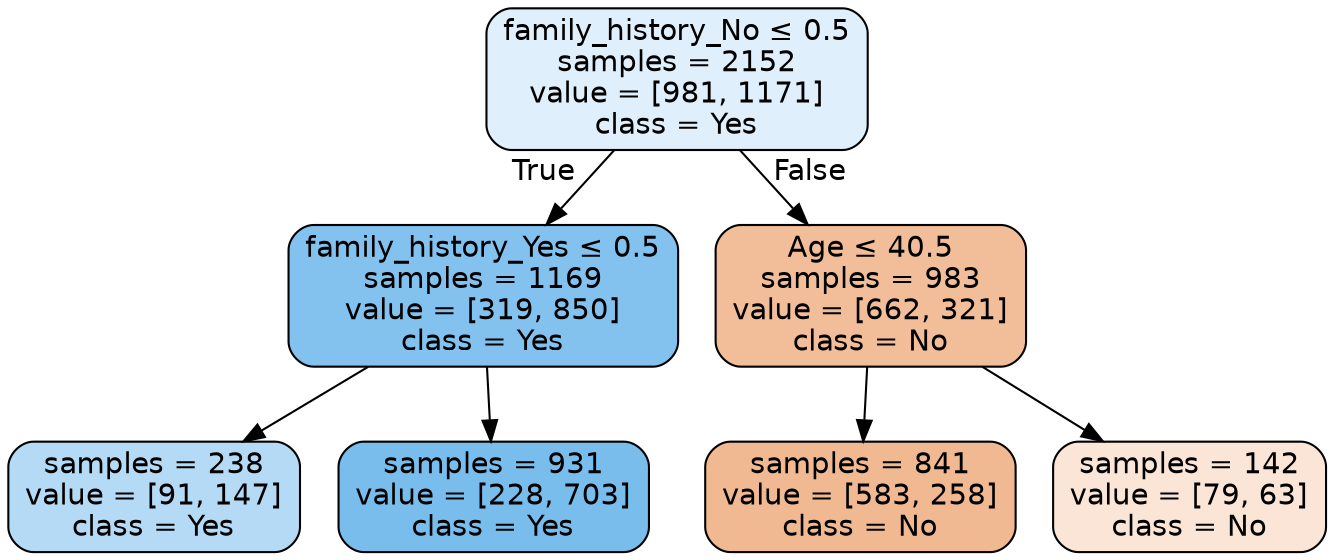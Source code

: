 digraph Tree {
node [shape=box, style="filled, rounded", color="black", fontname="helvetica"] ;
edge [fontname="helvetica"] ;
0 [label=<family_history_No &le; 0.5<br/>samples = 2152<br/>value = [981, 1171]<br/>class = Yes>, fillcolor="#dfeffb"] ;
1 [label=<family_history_Yes &le; 0.5<br/>samples = 1169<br/>value = [319, 850]<br/>class = Yes>, fillcolor="#83c2ef"] ;
0 -> 1 [labeldistance=2.5, labelangle=45, headlabel="True"] ;
2 [label=<samples = 238<br/>value = [91, 147]<br/>class = Yes>, fillcolor="#b4daf5"] ;
1 -> 2 ;
3 [label=<samples = 931<br/>value = [228, 703]<br/>class = Yes>, fillcolor="#79bded"] ;
1 -> 3 ;
4 [label=<Age &le; 40.5<br/>samples = 983<br/>value = [662, 321]<br/>class = No>, fillcolor="#f2be99"] ;
0 -> 4 [labeldistance=2.5, labelangle=-45, headlabel="False"] ;
5 [label=<samples = 841<br/>value = [583, 258]<br/>class = No>, fillcolor="#f1b991"] ;
4 -> 5 ;
6 [label=<samples = 142<br/>value = [79, 63]<br/>class = No>, fillcolor="#fae5d7"] ;
4 -> 6 ;
}
